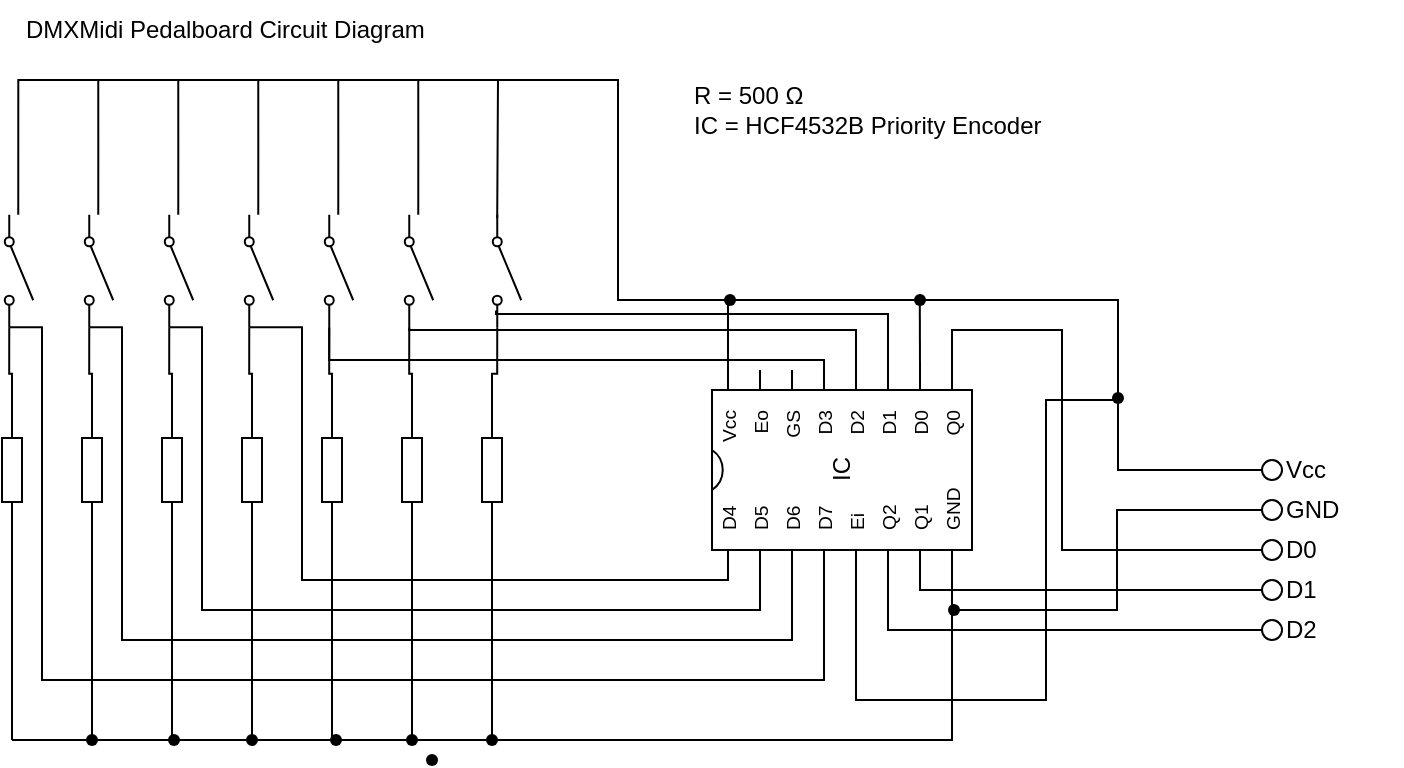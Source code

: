 <mxfile version="20.8.16" type="device"><diagram name="Page-1" id="GAq6jBrSdKgRwefRCafS"><mxGraphModel dx="954" dy="682" grid="1" gridSize="10" guides="1" tooltips="1" connect="1" arrows="1" fold="1" page="1" pageScale="1" pageWidth="827" pageHeight="1169" math="0" shadow="0"><root><mxCell id="0"/><mxCell id="1" parent="0"/><mxCell id="eVjkG3Po-6a0vBKlp9io-5" style="edgeStyle=orthogonalEdgeStyle;rounded=0;orthogonalLoop=1;jettySize=auto;html=1;exitX=1;exitY=0;exitDx=0;exitDy=88;exitPerimeter=0;entryX=0.851;entryY=0.839;entryDx=0;entryDy=0;strokeColor=default;endArrow=none;endFill=0;entryPerimeter=0;" parent="1" source="eVjkG3Po-6a0vBKlp9io-1" target="eVjkG3Po-6a0vBKlp9io-4" edge="1"><mxGeometry relative="1" as="geometry"><Array as="points"><mxPoint x="453" y="267"/><mxPoint x="257" y="267"/></Array></mxGeometry></mxCell><mxCell id="eVjkG3Po-6a0vBKlp9io-12" style="edgeStyle=orthogonalEdgeStyle;rounded=0;orthogonalLoop=1;jettySize=auto;html=1;exitX=0;exitY=0;exitDx=0;exitDy=120;exitPerimeter=0;strokeColor=default;endArrow=none;endFill=0;" parent="1" source="eVjkG3Po-6a0vBKlp9io-1" edge="1"><mxGeometry relative="1" as="geometry"><mxPoint x="480" y="480" as="targetPoint"/><Array as="points"><mxPoint x="485" y="480"/></Array></mxGeometry></mxCell><mxCell id="eVjkG3Po-6a0vBKlp9io-18" style="edgeStyle=orthogonalEdgeStyle;rounded=0;orthogonalLoop=1;jettySize=auto;html=1;exitX=1;exitY=0;exitDx=0;exitDy=8;exitPerimeter=0;entryX=0;entryY=0.5;entryDx=0;entryDy=0;strokeColor=default;endArrow=none;endFill=0;" parent="1" source="eVjkG3Po-6a0vBKlp9io-1" target="eVjkG3Po-6a0vBKlp9io-17" edge="1"><mxGeometry relative="1" as="geometry"><Array as="points"><mxPoint x="373" y="260"/><mxPoint x="568" y="260"/><mxPoint x="568" y="345"/></Array></mxGeometry></mxCell><mxCell id="eVjkG3Po-6a0vBKlp9io-19" style="edgeStyle=orthogonalEdgeStyle;rounded=0;orthogonalLoop=1;jettySize=auto;html=1;exitX=0;exitY=0;exitDx=0;exitDy=120;exitPerimeter=0;entryX=0;entryY=0.5;entryDx=0;entryDy=0;strokeColor=default;endArrow=none;endFill=0;" parent="1" source="eVjkG3Po-6a0vBKlp9io-1" target="eVjkG3Po-6a0vBKlp9io-16" edge="1"><mxGeometry relative="1" as="geometry"/></mxCell><mxCell id="eVjkG3Po-6a0vBKlp9io-20" style="edgeStyle=orthogonalEdgeStyle;rounded=0;orthogonalLoop=1;jettySize=auto;html=1;exitX=1;exitY=0;exitDx=0;exitDy=120;exitPerimeter=0;entryX=0;entryY=0.5;entryDx=0;entryDy=0;strokeColor=default;endArrow=none;endFill=0;" parent="1" source="eVjkG3Po-6a0vBKlp9io-1" target="eVjkG3Po-6a0vBKlp9io-15" edge="1"><mxGeometry relative="1" as="geometry"><Array as="points"><mxPoint x="485" y="275"/><mxPoint x="540" y="275"/><mxPoint x="540" y="385"/></Array></mxGeometry></mxCell><mxCell id="eVjkG3Po-6a0vBKlp9io-21" style="edgeStyle=orthogonalEdgeStyle;rounded=0;orthogonalLoop=1;jettySize=auto;html=1;exitX=0;exitY=0;exitDx=0;exitDy=104;exitPerimeter=0;entryX=0;entryY=0.5;entryDx=0;entryDy=0;strokeColor=default;endArrow=none;endFill=0;" parent="1" source="eVjkG3Po-6a0vBKlp9io-1" target="eVjkG3Po-6a0vBKlp9io-13" edge="1"><mxGeometry relative="1" as="geometry"><Array as="points"><mxPoint x="469" y="405"/></Array></mxGeometry></mxCell><mxCell id="eVjkG3Po-6a0vBKlp9io-22" style="edgeStyle=orthogonalEdgeStyle;rounded=0;orthogonalLoop=1;jettySize=auto;html=1;exitX=0;exitY=0;exitDx=0;exitDy=88;exitPerimeter=0;entryX=0;entryY=0.5;entryDx=0;entryDy=0;strokeColor=default;endArrow=none;endFill=0;" parent="1" source="eVjkG3Po-6a0vBKlp9io-1" target="eVjkG3Po-6a0vBKlp9io-14" edge="1"><mxGeometry relative="1" as="geometry"/></mxCell><mxCell id="eVjkG3Po-6a0vBKlp9io-32" style="edgeStyle=orthogonalEdgeStyle;rounded=0;orthogonalLoop=1;jettySize=auto;html=1;exitX=1;exitY=0;exitDx=0;exitDy=72;exitPerimeter=0;entryX=1;entryY=0.8;entryDx=0;entryDy=0;strokeColor=default;endArrow=none;endFill=0;" parent="1" source="eVjkG3Po-6a0vBKlp9io-1" target="eVjkG3Po-6a0vBKlp9io-31" edge="1"><mxGeometry relative="1" as="geometry"><Array as="points"><mxPoint x="437" y="275"/><mxPoint x="214" y="275"/></Array></mxGeometry></mxCell><mxCell id="eVjkG3Po-6a0vBKlp9io-63" style="edgeStyle=orthogonalEdgeStyle;rounded=0;orthogonalLoop=1;jettySize=auto;html=1;exitX=1;exitY=0;exitDx=0;exitDy=56;exitPerimeter=0;entryX=1;entryY=0.8;entryDx=0;entryDy=0;strokeColor=default;endArrow=none;endFill=0;" parent="1" source="eVjkG3Po-6a0vBKlp9io-1" target="eVjkG3Po-6a0vBKlp9io-36" edge="1"><mxGeometry relative="1" as="geometry"><Array as="points"><mxPoint x="421" y="290"/><mxPoint x="174" y="290"/></Array></mxGeometry></mxCell><mxCell id="eVjkG3Po-6a0vBKlp9io-64" style="edgeStyle=orthogonalEdgeStyle;rounded=0;orthogonalLoop=1;jettySize=auto;html=1;exitX=1;exitY=0;exitDx=0;exitDy=104;exitPerimeter=0;strokeColor=default;endArrow=none;endFill=0;" parent="1" source="eVjkG3Po-6a0vBKlp9io-1" edge="1"><mxGeometry relative="1" as="geometry"><mxPoint x="468.897" y="260" as="targetPoint"/></mxGeometry></mxCell><mxCell id="eVjkG3Po-6a0vBKlp9io-65" style="edgeStyle=orthogonalEdgeStyle;rounded=0;orthogonalLoop=1;jettySize=auto;html=1;exitX=0;exitY=0;exitDx=0;exitDy=8;exitPerimeter=0;entryX=1;entryY=0.8;entryDx=0;entryDy=0;strokeColor=default;endArrow=none;endFill=0;" parent="1" source="eVjkG3Po-6a0vBKlp9io-1" target="eVjkG3Po-6a0vBKlp9io-39" edge="1"><mxGeometry relative="1" as="geometry"><Array as="points"><mxPoint x="373" y="400"/><mxPoint x="160" y="400"/><mxPoint x="160" y="274"/></Array></mxGeometry></mxCell><mxCell id="eVjkG3Po-6a0vBKlp9io-66" style="edgeStyle=orthogonalEdgeStyle;rounded=0;orthogonalLoop=1;jettySize=auto;html=1;exitX=0;exitY=0;exitDx=0;exitDy=24;exitPerimeter=0;entryX=1;entryY=0.8;entryDx=0;entryDy=0;strokeColor=default;endArrow=none;endFill=0;" parent="1" source="eVjkG3Po-6a0vBKlp9io-1" target="eVjkG3Po-6a0vBKlp9io-42" edge="1"><mxGeometry relative="1" as="geometry"><Array as="points"><mxPoint x="389" y="415"/><mxPoint x="110" y="415"/><mxPoint x="110" y="274"/></Array></mxGeometry></mxCell><mxCell id="eVjkG3Po-6a0vBKlp9io-67" style="edgeStyle=orthogonalEdgeStyle;rounded=0;orthogonalLoop=1;jettySize=auto;html=1;exitX=0;exitY=0;exitDx=0;exitDy=40;exitPerimeter=0;entryX=1;entryY=0.8;entryDx=0;entryDy=0;strokeColor=default;endArrow=none;endFill=0;" parent="1" source="eVjkG3Po-6a0vBKlp9io-1" target="eVjkG3Po-6a0vBKlp9io-45" edge="1"><mxGeometry relative="1" as="geometry"><Array as="points"><mxPoint x="405" y="430"/><mxPoint x="70" y="430"/><mxPoint x="70" y="274"/></Array></mxGeometry></mxCell><mxCell id="eVjkG3Po-6a0vBKlp9io-68" style="edgeStyle=orthogonalEdgeStyle;rounded=0;orthogonalLoop=1;jettySize=auto;html=1;exitX=0;exitY=0;exitDx=0;exitDy=56;exitPerimeter=0;entryX=1;entryY=0.8;entryDx=0;entryDy=0;strokeColor=default;endArrow=none;endFill=0;" parent="1" source="eVjkG3Po-6a0vBKlp9io-1" target="eVjkG3Po-6a0vBKlp9io-48" edge="1"><mxGeometry relative="1" as="geometry"><Array as="points"><mxPoint x="421" y="450"/><mxPoint x="30" y="450"/><mxPoint x="30" y="274"/></Array></mxGeometry></mxCell><mxCell id="eVjkG3Po-6a0vBKlp9io-69" style="edgeStyle=orthogonalEdgeStyle;rounded=0;orthogonalLoop=1;jettySize=auto;html=1;exitX=0;exitY=0;exitDx=0;exitDy=72;exitPerimeter=0;strokeColor=default;endArrow=none;endFill=0;" parent="1" source="eVjkG3Po-6a0vBKlp9io-1" edge="1"><mxGeometry relative="1" as="geometry"><mxPoint x="570" y="310" as="targetPoint"/><Array as="points"><mxPoint x="437" y="460"/><mxPoint x="532" y="460"/><mxPoint x="532" y="310"/></Array></mxGeometry></mxCell><mxCell id="eVjkG3Po-6a0vBKlp9io-1" value="IC" style="shadow=0;dashed=0;align=center;html=1;strokeWidth=1;shape=mxgraph.electrical.logic_gates.dual_inline_ic;labelNames=D4,D5,D6,D7,Ei,Q2,Q1,GND,Q0,D0,D1,D2,D3,GS,Eo,Vcc;labelCount=16;pinSpacing=16;rotation=-90;noLabel=0;pinLabelType=cust;" parent="1" vertex="1"><mxGeometry x="380" y="280" width="100" height="130" as="geometry"/></mxCell><mxCell id="eVjkG3Po-6a0vBKlp9io-29" style="edgeStyle=orthogonalEdgeStyle;rounded=0;orthogonalLoop=1;jettySize=auto;html=1;strokeColor=default;endArrow=none;endFill=0;exitX=0;exitY=0.8;exitDx=0;exitDy=0;" parent="1" source="eVjkG3Po-6a0vBKlp9io-4" edge="1"><mxGeometry relative="1" as="geometry"><mxPoint x="380" y="260" as="targetPoint"/><mxPoint x="258" y="220" as="sourcePoint"/><Array as="points"><mxPoint x="258" y="219"/><mxPoint x="258" y="150"/><mxPoint x="318" y="150"/><mxPoint x="318" y="260"/></Array></mxGeometry></mxCell><mxCell id="eVjkG3Po-6a0vBKlp9io-4" value="" style="shape=mxgraph.electrical.electro-mechanical.singleSwitch;aspect=fixed;elSwitchState=off;rotation=90;" parent="1" vertex="1"><mxGeometry x="234" y="238" width="56.25" height="15" as="geometry"/></mxCell><mxCell id="eVjkG3Po-6a0vBKlp9io-10" style="edgeStyle=orthogonalEdgeStyle;rounded=0;orthogonalLoop=1;jettySize=auto;html=1;entryX=1;entryY=0.8;entryDx=0;entryDy=0;strokeColor=default;endArrow=none;endFill=0;" parent="1" source="eVjkG3Po-6a0vBKlp9io-9" target="eVjkG3Po-6a0vBKlp9io-4" edge="1"><mxGeometry relative="1" as="geometry"/></mxCell><mxCell id="eVjkG3Po-6a0vBKlp9io-11" style="edgeStyle=orthogonalEdgeStyle;rounded=0;orthogonalLoop=1;jettySize=auto;html=1;exitX=1;exitY=0.5;exitDx=0;exitDy=0;exitPerimeter=0;strokeColor=default;endArrow=none;endFill=0;" parent="1" source="eVjkG3Po-6a0vBKlp9io-9" edge="1"><mxGeometry relative="1" as="geometry"><mxPoint x="480" y="480" as="targetPoint"/><Array as="points"><mxPoint x="255" y="480"/></Array></mxGeometry></mxCell><mxCell id="eVjkG3Po-6a0vBKlp9io-9" value="" style="pointerEvents=1;verticalLabelPosition=bottom;shadow=0;dashed=0;align=center;html=1;verticalAlign=top;shape=mxgraph.electrical.resistors.resistor_1;rotation=90;" parent="1" vertex="1"><mxGeometry x="230" y="340" width="50" height="10" as="geometry"/></mxCell><mxCell id="eVjkG3Po-6a0vBKlp9io-13" value="" style="ellipse;whiteSpace=wrap;html=1;aspect=fixed;" parent="1" vertex="1"><mxGeometry x="640" y="400" width="10" height="10" as="geometry"/></mxCell><mxCell id="eVjkG3Po-6a0vBKlp9io-14" value="" style="ellipse;whiteSpace=wrap;html=1;aspect=fixed;" parent="1" vertex="1"><mxGeometry x="640" y="420" width="10" height="10" as="geometry"/></mxCell><mxCell id="eVjkG3Po-6a0vBKlp9io-15" value="" style="ellipse;whiteSpace=wrap;html=1;aspect=fixed;" parent="1" vertex="1"><mxGeometry x="640" y="380" width="10" height="10" as="geometry"/></mxCell><mxCell id="eVjkG3Po-6a0vBKlp9io-16" value="" style="ellipse;whiteSpace=wrap;html=1;aspect=fixed;" parent="1" vertex="1"><mxGeometry x="640" y="360" width="10" height="10" as="geometry"/></mxCell><mxCell id="eVjkG3Po-6a0vBKlp9io-17" value="" style="ellipse;whiteSpace=wrap;html=1;aspect=fixed;align=right;" parent="1" vertex="1"><mxGeometry x="640" y="340" width="10" height="10" as="geometry"/></mxCell><mxCell id="eVjkG3Po-6a0vBKlp9io-23" value="Vcc" style="text;html=1;strokeColor=none;fillColor=none;align=left;verticalAlign=middle;whiteSpace=wrap;rounded=0;" parent="1" vertex="1"><mxGeometry x="650" y="330" width="60" height="30" as="geometry"/></mxCell><mxCell id="eVjkG3Po-6a0vBKlp9io-25" value="GND" style="text;html=1;strokeColor=none;fillColor=none;align=left;verticalAlign=middle;whiteSpace=wrap;rounded=0;" parent="1" vertex="1"><mxGeometry x="650" y="350" width="60" height="30" as="geometry"/></mxCell><mxCell id="eVjkG3Po-6a0vBKlp9io-26" value="D0" style="text;html=1;strokeColor=none;fillColor=none;align=left;verticalAlign=middle;whiteSpace=wrap;rounded=0;" parent="1" vertex="1"><mxGeometry x="650" y="370" width="60" height="30" as="geometry"/></mxCell><mxCell id="eVjkG3Po-6a0vBKlp9io-27" value="D1" style="text;html=1;strokeColor=none;fillColor=none;align=left;verticalAlign=middle;whiteSpace=wrap;rounded=0;" parent="1" vertex="1"><mxGeometry x="650" y="390" width="60" height="30" as="geometry"/></mxCell><mxCell id="eVjkG3Po-6a0vBKlp9io-28" value="D2" style="text;html=1;strokeColor=none;fillColor=none;align=left;verticalAlign=middle;whiteSpace=wrap;rounded=0;" parent="1" vertex="1"><mxGeometry x="650" y="410" width="60" height="30" as="geometry"/></mxCell><mxCell id="eVjkG3Po-6a0vBKlp9io-33" style="edgeStyle=orthogonalEdgeStyle;rounded=0;orthogonalLoop=1;jettySize=auto;html=1;exitX=0;exitY=0.5;exitDx=0;exitDy=0;exitPerimeter=0;entryX=1;entryY=0.8;entryDx=0;entryDy=0;strokeColor=default;endArrow=none;endFill=0;" parent="1" source="eVjkG3Po-6a0vBKlp9io-30" target="eVjkG3Po-6a0vBKlp9io-31" edge="1"><mxGeometry relative="1" as="geometry"/></mxCell><mxCell id="eVjkG3Po-6a0vBKlp9io-56" style="edgeStyle=orthogonalEdgeStyle;rounded=0;orthogonalLoop=1;jettySize=auto;html=1;strokeColor=default;endArrow=none;endFill=0;" parent="1" source="eVjkG3Po-6a0vBKlp9io-30" edge="1"><mxGeometry relative="1" as="geometry"><mxPoint x="215" y="480" as="targetPoint"/></mxGeometry></mxCell><mxCell id="eVjkG3Po-6a0vBKlp9io-30" value="" style="pointerEvents=1;verticalLabelPosition=bottom;shadow=0;dashed=0;align=center;html=1;verticalAlign=top;shape=mxgraph.electrical.resistors.resistor_1;rotation=90;" parent="1" vertex="1"><mxGeometry x="190" y="340" width="50" height="10" as="geometry"/></mxCell><mxCell id="eVjkG3Po-6a0vBKlp9io-62" style="edgeStyle=orthogonalEdgeStyle;rounded=0;orthogonalLoop=1;jettySize=auto;html=1;strokeColor=default;endArrow=none;endFill=0;" parent="1" source="eVjkG3Po-6a0vBKlp9io-31" edge="1"><mxGeometry relative="1" as="geometry"><mxPoint x="218.125" y="150" as="targetPoint"/></mxGeometry></mxCell><mxCell id="eVjkG3Po-6a0vBKlp9io-31" value="" style="shape=mxgraph.electrical.electro-mechanical.singleSwitch;aspect=fixed;elSwitchState=off;rotation=90;" parent="1" vertex="1"><mxGeometry x="190" y="238" width="56.25" height="15" as="geometry"/></mxCell><mxCell id="eVjkG3Po-6a0vBKlp9io-34" style="edgeStyle=orthogonalEdgeStyle;rounded=0;orthogonalLoop=1;jettySize=auto;html=1;exitX=0;exitY=0.5;exitDx=0;exitDy=0;exitPerimeter=0;entryX=1;entryY=0.8;entryDx=0;entryDy=0;strokeColor=default;endArrow=none;endFill=0;" parent="1" source="eVjkG3Po-6a0vBKlp9io-35" target="eVjkG3Po-6a0vBKlp9io-36" edge="1"><mxGeometry relative="1" as="geometry"/></mxCell><mxCell id="eVjkG3Po-6a0vBKlp9io-55" style="edgeStyle=orthogonalEdgeStyle;rounded=0;orthogonalLoop=1;jettySize=auto;html=1;strokeColor=default;endArrow=none;endFill=0;" parent="1" source="eVjkG3Po-6a0vBKlp9io-35" edge="1"><mxGeometry relative="1" as="geometry"><mxPoint x="175" y="480" as="targetPoint"/></mxGeometry></mxCell><mxCell id="eVjkG3Po-6a0vBKlp9io-35" value="" style="pointerEvents=1;verticalLabelPosition=bottom;shadow=0;dashed=0;align=center;html=1;verticalAlign=top;shape=mxgraph.electrical.resistors.resistor_1;rotation=90;" parent="1" vertex="1"><mxGeometry x="150" y="340" width="50" height="10" as="geometry"/></mxCell><mxCell id="eVjkG3Po-6a0vBKlp9io-61" style="edgeStyle=orthogonalEdgeStyle;rounded=0;orthogonalLoop=1;jettySize=auto;html=1;strokeColor=default;endArrow=none;endFill=0;" parent="1" source="eVjkG3Po-6a0vBKlp9io-36" edge="1"><mxGeometry relative="1" as="geometry"><mxPoint x="178.125" y="150" as="targetPoint"/></mxGeometry></mxCell><mxCell id="eVjkG3Po-6a0vBKlp9io-36" value="" style="shape=mxgraph.electrical.electro-mechanical.singleSwitch;aspect=fixed;elSwitchState=off;rotation=90;" parent="1" vertex="1"><mxGeometry x="150" y="238" width="56.25" height="15" as="geometry"/></mxCell><mxCell id="eVjkG3Po-6a0vBKlp9io-37" style="edgeStyle=orthogonalEdgeStyle;rounded=0;orthogonalLoop=1;jettySize=auto;html=1;exitX=0;exitY=0.5;exitDx=0;exitDy=0;exitPerimeter=0;entryX=1;entryY=0.8;entryDx=0;entryDy=0;strokeColor=default;endArrow=none;endFill=0;" parent="1" source="eVjkG3Po-6a0vBKlp9io-38" target="eVjkG3Po-6a0vBKlp9io-39" edge="1"><mxGeometry relative="1" as="geometry"/></mxCell><mxCell id="eVjkG3Po-6a0vBKlp9io-54" style="edgeStyle=orthogonalEdgeStyle;rounded=0;orthogonalLoop=1;jettySize=auto;html=1;strokeColor=default;endArrow=none;endFill=0;" parent="1" source="eVjkG3Po-6a0vBKlp9io-38" edge="1"><mxGeometry relative="1" as="geometry"><mxPoint x="135" y="480" as="targetPoint"/></mxGeometry></mxCell><mxCell id="eVjkG3Po-6a0vBKlp9io-38" value="" style="pointerEvents=1;verticalLabelPosition=bottom;shadow=0;dashed=0;align=center;html=1;verticalAlign=top;shape=mxgraph.electrical.resistors.resistor_1;rotation=90;" parent="1" vertex="1"><mxGeometry x="110" y="340" width="50" height="10" as="geometry"/></mxCell><mxCell id="eVjkG3Po-6a0vBKlp9io-60" style="edgeStyle=orthogonalEdgeStyle;rounded=0;orthogonalLoop=1;jettySize=auto;html=1;strokeColor=default;endArrow=none;endFill=0;" parent="1" source="eVjkG3Po-6a0vBKlp9io-39" edge="1"><mxGeometry relative="1" as="geometry"><mxPoint x="138.125" y="150" as="targetPoint"/></mxGeometry></mxCell><mxCell id="eVjkG3Po-6a0vBKlp9io-39" value="" style="shape=mxgraph.electrical.electro-mechanical.singleSwitch;aspect=fixed;elSwitchState=off;rotation=90;" parent="1" vertex="1"><mxGeometry x="110" y="238" width="56.25" height="15" as="geometry"/></mxCell><mxCell id="eVjkG3Po-6a0vBKlp9io-40" style="edgeStyle=orthogonalEdgeStyle;rounded=0;orthogonalLoop=1;jettySize=auto;html=1;exitX=0;exitY=0.5;exitDx=0;exitDy=0;exitPerimeter=0;entryX=1;entryY=0.8;entryDx=0;entryDy=0;strokeColor=default;endArrow=none;endFill=0;" parent="1" source="eVjkG3Po-6a0vBKlp9io-41" target="eVjkG3Po-6a0vBKlp9io-42" edge="1"><mxGeometry relative="1" as="geometry"/></mxCell><mxCell id="eVjkG3Po-6a0vBKlp9io-53" style="edgeStyle=orthogonalEdgeStyle;rounded=0;orthogonalLoop=1;jettySize=auto;html=1;strokeColor=default;endArrow=none;endFill=0;" parent="1" source="eVjkG3Po-6a0vBKlp9io-41" edge="1"><mxGeometry relative="1" as="geometry"><mxPoint x="95" y="480" as="targetPoint"/></mxGeometry></mxCell><mxCell id="eVjkG3Po-6a0vBKlp9io-41" value="" style="pointerEvents=1;verticalLabelPosition=bottom;shadow=0;dashed=0;align=center;html=1;verticalAlign=top;shape=mxgraph.electrical.resistors.resistor_1;rotation=90;" parent="1" vertex="1"><mxGeometry x="70" y="340" width="50" height="10" as="geometry"/></mxCell><mxCell id="eVjkG3Po-6a0vBKlp9io-59" style="edgeStyle=orthogonalEdgeStyle;rounded=0;orthogonalLoop=1;jettySize=auto;html=1;strokeColor=default;endArrow=none;endFill=0;" parent="1" source="eVjkG3Po-6a0vBKlp9io-42" edge="1"><mxGeometry relative="1" as="geometry"><mxPoint x="98.125" y="150" as="targetPoint"/></mxGeometry></mxCell><mxCell id="eVjkG3Po-6a0vBKlp9io-42" value="" style="shape=mxgraph.electrical.electro-mechanical.singleSwitch;aspect=fixed;elSwitchState=off;rotation=90;" parent="1" vertex="1"><mxGeometry x="70" y="238" width="56.25" height="15" as="geometry"/></mxCell><mxCell id="eVjkG3Po-6a0vBKlp9io-43" style="edgeStyle=orthogonalEdgeStyle;rounded=0;orthogonalLoop=1;jettySize=auto;html=1;exitX=0;exitY=0.5;exitDx=0;exitDy=0;exitPerimeter=0;entryX=1;entryY=0.8;entryDx=0;entryDy=0;strokeColor=default;endArrow=none;endFill=0;" parent="1" source="eVjkG3Po-6a0vBKlp9io-44" target="eVjkG3Po-6a0vBKlp9io-45" edge="1"><mxGeometry relative="1" as="geometry"/></mxCell><mxCell id="eVjkG3Po-6a0vBKlp9io-52" style="edgeStyle=orthogonalEdgeStyle;rounded=0;orthogonalLoop=1;jettySize=auto;html=1;strokeColor=default;endArrow=none;endFill=0;" parent="1" source="eVjkG3Po-6a0vBKlp9io-44" edge="1"><mxGeometry relative="1" as="geometry"><mxPoint x="55" y="480" as="targetPoint"/></mxGeometry></mxCell><mxCell id="eVjkG3Po-6a0vBKlp9io-44" value="" style="pointerEvents=1;verticalLabelPosition=bottom;shadow=0;dashed=0;align=center;html=1;verticalAlign=top;shape=mxgraph.electrical.resistors.resistor_1;rotation=90;" parent="1" vertex="1"><mxGeometry x="30" y="340" width="50" height="10" as="geometry"/></mxCell><mxCell id="eVjkG3Po-6a0vBKlp9io-58" style="edgeStyle=orthogonalEdgeStyle;rounded=0;orthogonalLoop=1;jettySize=auto;html=1;strokeColor=default;endArrow=none;endFill=0;" parent="1" source="eVjkG3Po-6a0vBKlp9io-45" edge="1"><mxGeometry relative="1" as="geometry"><mxPoint x="58.125" y="150" as="targetPoint"/></mxGeometry></mxCell><mxCell id="eVjkG3Po-6a0vBKlp9io-45" value="" style="shape=mxgraph.electrical.electro-mechanical.singleSwitch;aspect=fixed;elSwitchState=off;rotation=90;" parent="1" vertex="1"><mxGeometry x="30" y="238" width="56.25" height="15" as="geometry"/></mxCell><mxCell id="eVjkG3Po-6a0vBKlp9io-46" style="edgeStyle=orthogonalEdgeStyle;rounded=0;orthogonalLoop=1;jettySize=auto;html=1;exitX=0;exitY=0.5;exitDx=0;exitDy=0;exitPerimeter=0;entryX=1;entryY=0.8;entryDx=0;entryDy=0;strokeColor=default;endArrow=none;endFill=0;" parent="1" source="eVjkG3Po-6a0vBKlp9io-47" target="eVjkG3Po-6a0vBKlp9io-48" edge="1"><mxGeometry relative="1" as="geometry"/></mxCell><mxCell id="eVjkG3Po-6a0vBKlp9io-51" style="edgeStyle=orthogonalEdgeStyle;rounded=0;orthogonalLoop=1;jettySize=auto;html=1;strokeColor=default;endArrow=none;endFill=0;startArrow=none;" parent="1" source="eVjkG3Po-6a0vBKlp9io-85" edge="1"><mxGeometry relative="1" as="geometry"><mxPoint x="260" y="480" as="targetPoint"/><Array as="points"><mxPoint x="15" y="480"/></Array></mxGeometry></mxCell><mxCell id="eVjkG3Po-6a0vBKlp9io-90" style="edgeStyle=orthogonalEdgeStyle;rounded=0;orthogonalLoop=1;jettySize=auto;html=1;exitX=1;exitY=0.5;exitDx=0;exitDy=0;exitPerimeter=0;strokeColor=default;endArrow=none;endFill=0;" parent="1" source="eVjkG3Po-6a0vBKlp9io-47" edge="1"><mxGeometry relative="1" as="geometry"><mxPoint x="15" y="480" as="targetPoint"/></mxGeometry></mxCell><mxCell id="eVjkG3Po-6a0vBKlp9io-47" value="" style="pointerEvents=1;verticalLabelPosition=bottom;shadow=0;dashed=0;align=center;html=1;verticalAlign=top;shape=mxgraph.electrical.resistors.resistor_1;rotation=90;" parent="1" vertex="1"><mxGeometry x="-10" y="340" width="50" height="10" as="geometry"/></mxCell><mxCell id="eVjkG3Po-6a0vBKlp9io-57" style="edgeStyle=orthogonalEdgeStyle;rounded=0;orthogonalLoop=1;jettySize=auto;html=1;strokeColor=default;endArrow=none;endFill=0;" parent="1" source="eVjkG3Po-6a0vBKlp9io-48" edge="1"><mxGeometry relative="1" as="geometry"><mxPoint x="260" y="150" as="targetPoint"/><Array as="points"><mxPoint x="18" y="150"/></Array></mxGeometry></mxCell><mxCell id="eVjkG3Po-6a0vBKlp9io-48" value="" style="shape=mxgraph.electrical.electro-mechanical.singleSwitch;aspect=fixed;elSwitchState=off;rotation=90;" parent="1" vertex="1"><mxGeometry x="-10" y="238" width="56.25" height="15" as="geometry"/></mxCell><mxCell id="eVjkG3Po-6a0vBKlp9io-70" value="" style="ellipse;whiteSpace=wrap;html=1;aspect=fixed;fillColor=#000000;strokeColor=none;" parent="1" vertex="1"><mxGeometry x="466" y="257" width="6" height="6" as="geometry"/></mxCell><mxCell id="eVjkG3Po-6a0vBKlp9io-72" value="" style="ellipse;whiteSpace=wrap;html=1;aspect=fixed;fillColor=#000000;strokeColor=none;" parent="1" vertex="1"><mxGeometry x="565" y="306" width="6" height="6" as="geometry"/></mxCell><mxCell id="eVjkG3Po-6a0vBKlp9io-74" value="" style="ellipse;whiteSpace=wrap;html=1;aspect=fixed;fillColor=#000000;strokeColor=none;" parent="1" vertex="1"><mxGeometry x="371" y="257" width="6" height="6" as="geometry"/></mxCell><mxCell id="eVjkG3Po-6a0vBKlp9io-75" value="" style="ellipse;whiteSpace=wrap;html=1;aspect=fixed;fillColor=#000000;strokeColor=none;" parent="1" vertex="1"><mxGeometry x="483" y="412" width="6" height="6" as="geometry"/></mxCell><mxCell id="eVjkG3Po-6a0vBKlp9io-76" value="" style="ellipse;whiteSpace=wrap;html=1;aspect=fixed;fillColor=#000000;strokeColor=none;" parent="1" vertex="1"><mxGeometry x="252" y="477" width="6" height="6" as="geometry"/></mxCell><mxCell id="eVjkG3Po-6a0vBKlp9io-79" value="" style="ellipse;whiteSpace=wrap;html=1;aspect=fixed;fillColor=#000000;strokeColor=none;" parent="1" vertex="1"><mxGeometry x="174" y="477" width="6" height="6" as="geometry"/></mxCell><mxCell id="eVjkG3Po-6a0vBKlp9io-83" value="" style="ellipse;whiteSpace=wrap;html=1;aspect=fixed;fillColor=#000000;strokeColor=none;" parent="1" vertex="1"><mxGeometry x="212" y="477" width="6" height="6" as="geometry"/></mxCell><mxCell id="eVjkG3Po-6a0vBKlp9io-84" value="" style="ellipse;whiteSpace=wrap;html=1;aspect=fixed;fillColor=#000000;strokeColor=none;" parent="1" vertex="1"><mxGeometry x="222" y="487" width="6" height="6" as="geometry"/></mxCell><mxCell id="eVjkG3Po-6a0vBKlp9io-85" value="" style="ellipse;whiteSpace=wrap;html=1;aspect=fixed;fillColor=#000000;strokeColor=none;" parent="1" vertex="1"><mxGeometry x="132" y="477" width="6" height="6" as="geometry"/></mxCell><mxCell id="eVjkG3Po-6a0vBKlp9io-89" value="" style="ellipse;whiteSpace=wrap;html=1;aspect=fixed;fillColor=#000000;strokeColor=none;" parent="1" vertex="1"><mxGeometry x="93" y="477" width="6" height="6" as="geometry"/></mxCell><mxCell id="eVjkG3Po-6a0vBKlp9io-91" value="" style="ellipse;whiteSpace=wrap;html=1;aspect=fixed;fillColor=#000000;strokeColor=none;" parent="1" vertex="1"><mxGeometry x="52" y="477" width="6" height="6" as="geometry"/></mxCell><mxCell id="5QHTkUjOsEk6YB-fjTos-1" value="DMXMidi Pedalboard Circuit Diagram" style="text;html=1;strokeColor=none;fillColor=none;align=left;verticalAlign=middle;whiteSpace=wrap;rounded=0;" vertex="1" parent="1"><mxGeometry x="20" y="110" width="270" height="30" as="geometry"/></mxCell><mxCell id="5QHTkUjOsEk6YB-fjTos-2" value="R = 500 Ω&lt;br&gt;IC = HCF4532B Priority Encoder" style="text;html=1;strokeColor=none;fillColor=none;align=left;verticalAlign=middle;whiteSpace=wrap;rounded=0;" vertex="1" parent="1"><mxGeometry x="354" y="150" width="196" height="30" as="geometry"/></mxCell></root></mxGraphModel></diagram></mxfile>